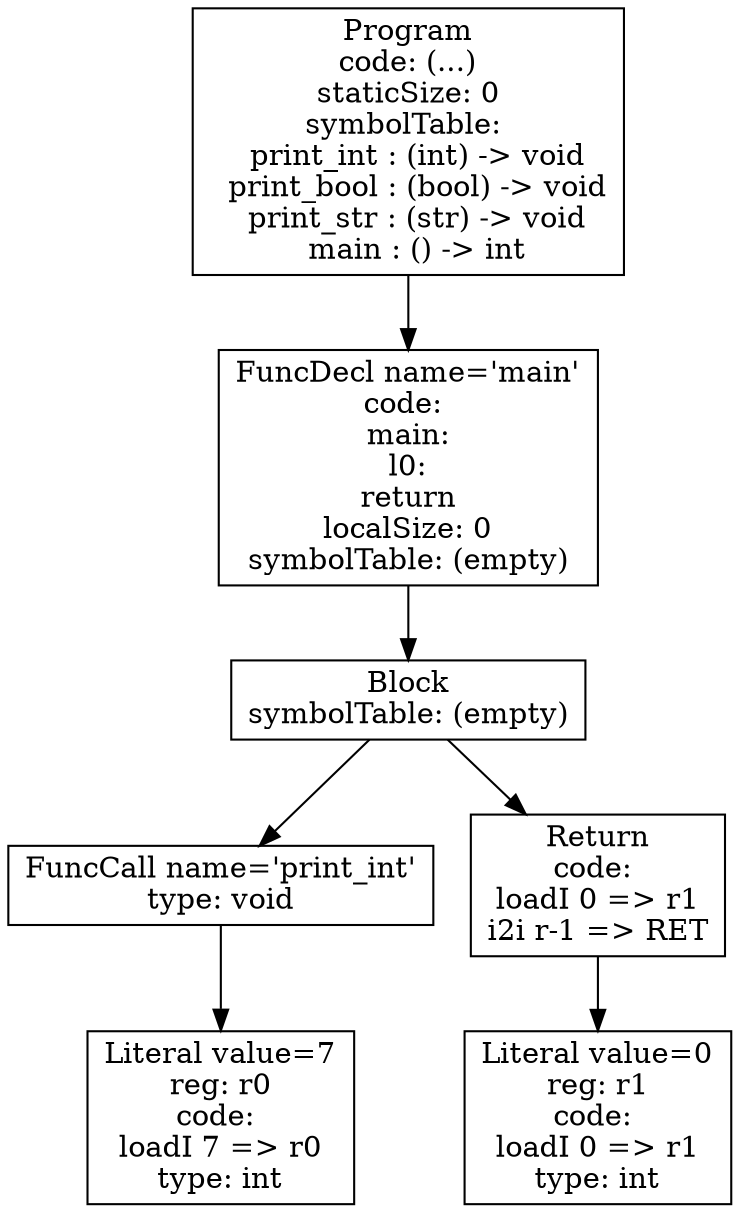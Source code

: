 digraph AST {
4 [shape=box, label="Literal value=7\nreg: r0\ncode: \nloadI 7 => r0\ntype: int"];
3 [shape=box, label="FuncCall name='print_int'\ntype: void"];
3 -> 4;
6 [shape=box, label="Literal value=0\nreg: r1\ncode: \nloadI 0 => r1\ntype: int"];
5 [shape=box, label="Return\ncode: \nloadI 0 => r1\ni2i r-1 => RET"];
5 -> 6;
2 [shape=box, label="Block\nsymbolTable: (empty)"];
2 -> 3;
2 -> 5;
1 [shape=box, label="FuncDecl name='main'\ncode: \nmain:\nl0:\nreturn\nlocalSize: 0\nsymbolTable: (empty)"];
1 -> 2;
0 [shape=box, label="Program\ncode: (...)\nstaticSize: 0\nsymbolTable: \n  print_int : (int) -> void\n  print_bool : (bool) -> void\n  print_str : (str) -> void\n  main : () -> int"];
0 -> 1;
}
